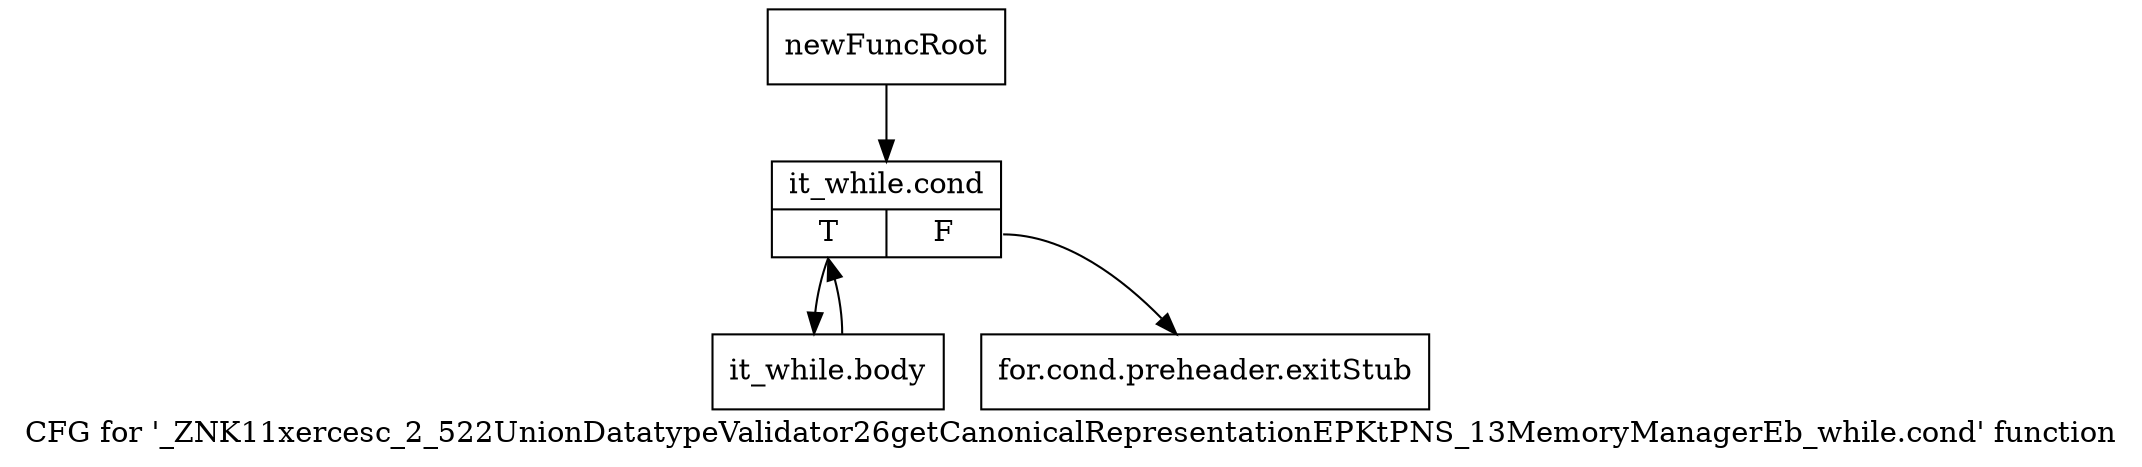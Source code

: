 digraph "CFG for '_ZNK11xercesc_2_522UnionDatatypeValidator26getCanonicalRepresentationEPKtPNS_13MemoryManagerEb_while.cond' function" {
	label="CFG for '_ZNK11xercesc_2_522UnionDatatypeValidator26getCanonicalRepresentationEPKtPNS_13MemoryManagerEb_while.cond' function";

	Node0x9abaf80 [shape=record,label="{newFuncRoot}"];
	Node0x9abaf80 -> Node0x9abb020;
	Node0x9abafd0 [shape=record,label="{for.cond.preheader.exitStub}"];
	Node0x9abb020 [shape=record,label="{it_while.cond|{<s0>T|<s1>F}}"];
	Node0x9abb020:s0 -> Node0x9abb070;
	Node0x9abb020:s1 -> Node0x9abafd0;
	Node0x9abb070 [shape=record,label="{it_while.body}"];
	Node0x9abb070 -> Node0x9abb020;
}
